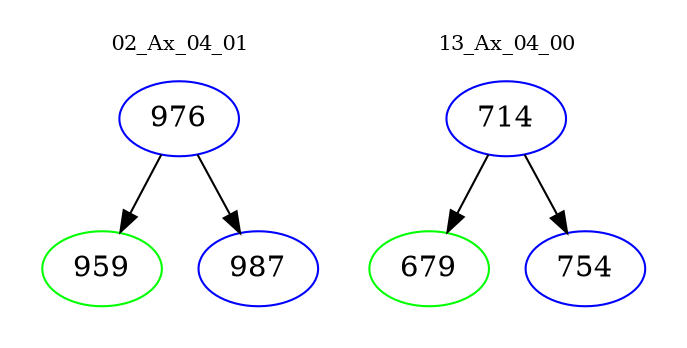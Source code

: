 digraph{
subgraph cluster_0 {
color = white
label = "02_Ax_04_01";
fontsize=10;
T0_976 [label="976", color="blue"]
T0_976 -> T0_959 [color="black"]
T0_959 [label="959", color="green"]
T0_976 -> T0_987 [color="black"]
T0_987 [label="987", color="blue"]
}
subgraph cluster_1 {
color = white
label = "13_Ax_04_00";
fontsize=10;
T1_714 [label="714", color="blue"]
T1_714 -> T1_679 [color="black"]
T1_679 [label="679", color="green"]
T1_714 -> T1_754 [color="black"]
T1_754 [label="754", color="blue"]
}
}

